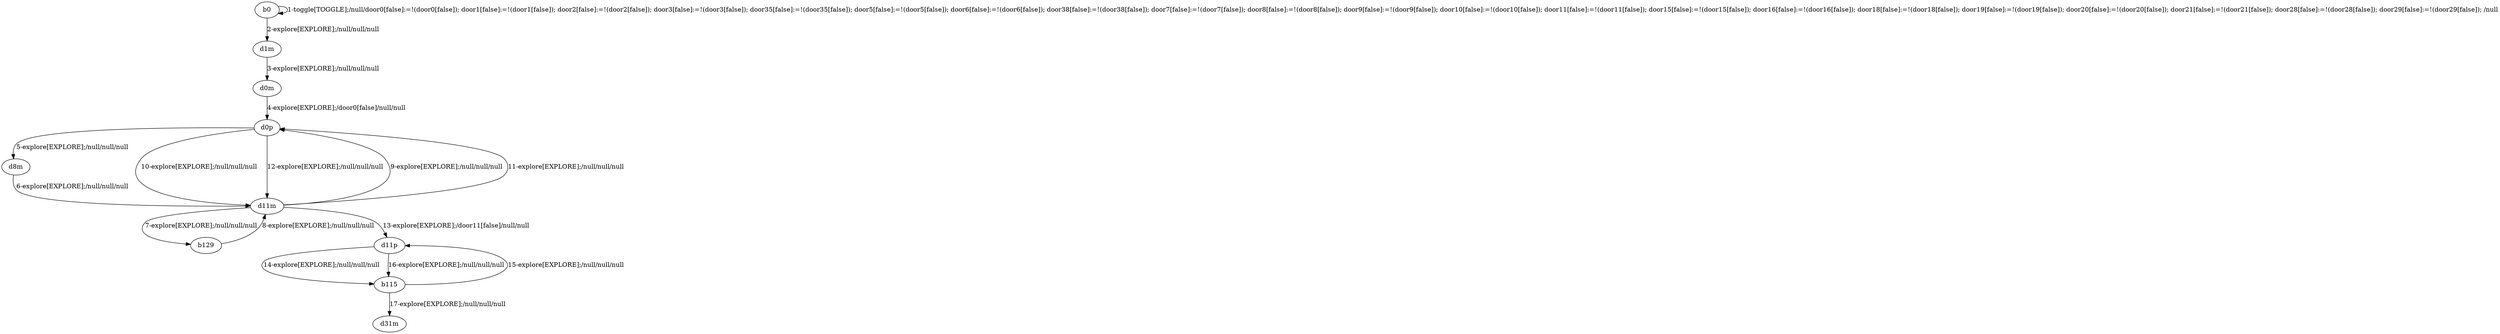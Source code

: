 # Total number of goals covered by this test: 3
# b115 --> d31m
# b115 --> d11p
# d11p --> b115

digraph g {
"b0" -> "b0" [label = "1-toggle[TOGGLE];/null/door0[false]:=!(door0[false]); door1[false]:=!(door1[false]); door2[false]:=!(door2[false]); door3[false]:=!(door3[false]); door35[false]:=!(door35[false]); door5[false]:=!(door5[false]); door6[false]:=!(door6[false]); door38[false]:=!(door38[false]); door7[false]:=!(door7[false]); door8[false]:=!(door8[false]); door9[false]:=!(door9[false]); door10[false]:=!(door10[false]); door11[false]:=!(door11[false]); door15[false]:=!(door15[false]); door16[false]:=!(door16[false]); door18[false]:=!(door18[false]); door19[false]:=!(door19[false]); door20[false]:=!(door20[false]); door21[false]:=!(door21[false]); door28[false]:=!(door28[false]); door29[false]:=!(door29[false]); /null"];
"b0" -> "d1m" [label = "2-explore[EXPLORE];/null/null/null"];
"d1m" -> "d0m" [label = "3-explore[EXPLORE];/null/null/null"];
"d0m" -> "d0p" [label = "4-explore[EXPLORE];/door0[false]/null/null"];
"d0p" -> "d8m" [label = "5-explore[EXPLORE];/null/null/null"];
"d8m" -> "d11m" [label = "6-explore[EXPLORE];/null/null/null"];
"d11m" -> "b129" [label = "7-explore[EXPLORE];/null/null/null"];
"b129" -> "d11m" [label = "8-explore[EXPLORE];/null/null/null"];
"d11m" -> "d0p" [label = "9-explore[EXPLORE];/null/null/null"];
"d0p" -> "d11m" [label = "10-explore[EXPLORE];/null/null/null"];
"d11m" -> "d0p" [label = "11-explore[EXPLORE];/null/null/null"];
"d0p" -> "d11m" [label = "12-explore[EXPLORE];/null/null/null"];
"d11m" -> "d11p" [label = "13-explore[EXPLORE];/door11[false]/null/null"];
"d11p" -> "b115" [label = "14-explore[EXPLORE];/null/null/null"];
"b115" -> "d11p" [label = "15-explore[EXPLORE];/null/null/null"];
"d11p" -> "b115" [label = "16-explore[EXPLORE];/null/null/null"];
"b115" -> "d31m" [label = "17-explore[EXPLORE];/null/null/null"];
}